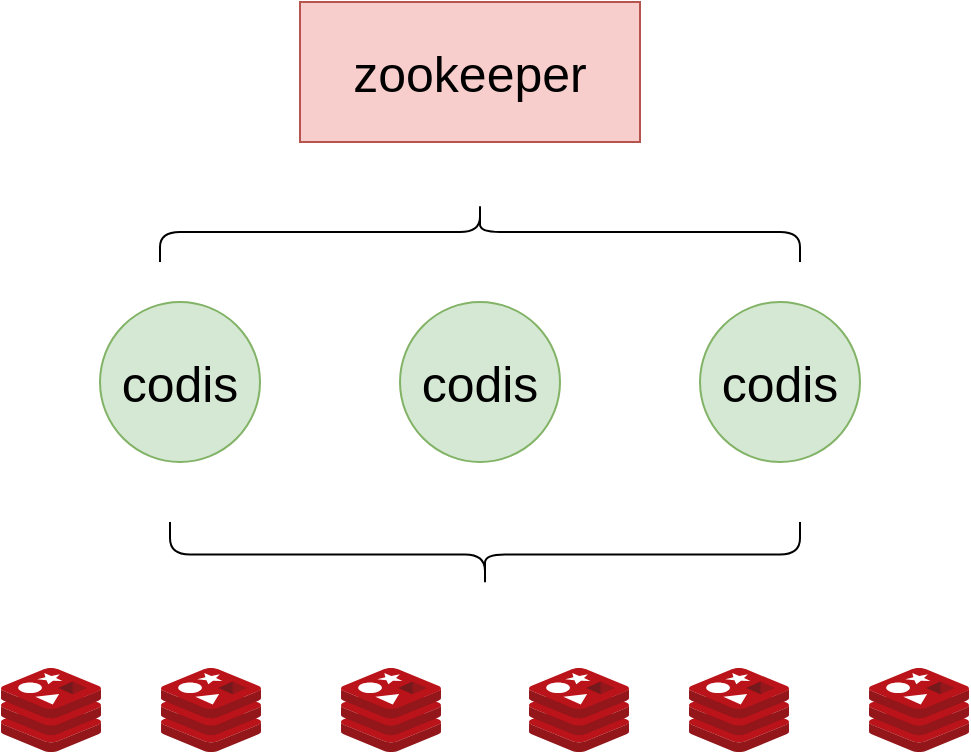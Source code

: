 <mxfile version="15.7.0" type="github">
  <diagram id="hT8lMRMjFEYxF5fnVMln" name="第 1 页">
    <mxGraphModel dx="972" dy="592" grid="1" gridSize="10" guides="1" tooltips="1" connect="1" arrows="1" fold="1" page="1" pageScale="1" pageWidth="827" pageHeight="1169" math="0" shadow="0">
      <root>
        <mxCell id="0" />
        <mxCell id="1" parent="0" />
        <mxCell id="OumYqxK1-FArEY2iDDvo-2" value="&lt;font style=&quot;font-size: 25px&quot;&gt;zookeeper&lt;/font&gt;" style="rounded=0;whiteSpace=wrap;html=1;fontSize=15;fillColor=#f8cecc;strokeColor=#b85450;" vertex="1" parent="1">
          <mxGeometry x="310" y="210" width="170" height="70" as="geometry" />
        </mxCell>
        <mxCell id="OumYqxK1-FArEY2iDDvo-3" value="codis" style="ellipse;whiteSpace=wrap;html=1;aspect=fixed;fontSize=25;fillColor=#d5e8d4;strokeColor=#82b366;" vertex="1" parent="1">
          <mxGeometry x="210" y="360" width="80" height="80" as="geometry" />
        </mxCell>
        <mxCell id="OumYqxK1-FArEY2iDDvo-4" value="codis" style="ellipse;whiteSpace=wrap;html=1;aspect=fixed;fontSize=25;fillColor=#d5e8d4;strokeColor=#82b366;" vertex="1" parent="1">
          <mxGeometry x="360" y="360" width="80" height="80" as="geometry" />
        </mxCell>
        <mxCell id="OumYqxK1-FArEY2iDDvo-5" value="codis" style="ellipse;whiteSpace=wrap;html=1;aspect=fixed;fontSize=25;fillColor=#d5e8d4;strokeColor=#82b366;" vertex="1" parent="1">
          <mxGeometry x="510" y="360" width="80" height="80" as="geometry" />
        </mxCell>
        <mxCell id="OumYqxK1-FArEY2iDDvo-6" value="" style="shape=curlyBracket;whiteSpace=wrap;html=1;rounded=1;flipH=1;fontSize=25;rotation=-90;" vertex="1" parent="1">
          <mxGeometry x="385" y="165" width="30" height="320" as="geometry" />
        </mxCell>
        <mxCell id="OumYqxK1-FArEY2iDDvo-7" value="" style="sketch=0;aspect=fixed;html=1;points=[];align=center;image;fontSize=12;image=img/lib/mscae/Cache_Redis_Product.svg;" vertex="1" parent="1">
          <mxGeometry x="160.5" y="543" width="50" height="42" as="geometry" />
        </mxCell>
        <mxCell id="OumYqxK1-FArEY2iDDvo-8" value="" style="sketch=0;aspect=fixed;html=1;points=[];align=center;image;fontSize=12;image=img/lib/mscae/Cache_Redis_Product.svg;" vertex="1" parent="1">
          <mxGeometry x="240.5" y="543" width="50" height="42" as="geometry" />
        </mxCell>
        <mxCell id="OumYqxK1-FArEY2iDDvo-9" value="" style="sketch=0;aspect=fixed;html=1;points=[];align=center;image;fontSize=12;image=img/lib/mscae/Cache_Redis_Product.svg;" vertex="1" parent="1">
          <mxGeometry x="330.5" y="543" width="50" height="42" as="geometry" />
        </mxCell>
        <mxCell id="OumYqxK1-FArEY2iDDvo-10" value="" style="sketch=0;aspect=fixed;html=1;points=[];align=center;image;fontSize=12;image=img/lib/mscae/Cache_Redis_Product.svg;" vertex="1" parent="1">
          <mxGeometry x="424.5" y="543" width="50" height="42" as="geometry" />
        </mxCell>
        <mxCell id="OumYqxK1-FArEY2iDDvo-11" value="" style="sketch=0;aspect=fixed;html=1;points=[];align=center;image;fontSize=12;image=img/lib/mscae/Cache_Redis_Product.svg;" vertex="1" parent="1">
          <mxGeometry x="504.5" y="543" width="50" height="42" as="geometry" />
        </mxCell>
        <mxCell id="OumYqxK1-FArEY2iDDvo-12" value="" style="sketch=0;aspect=fixed;html=1;points=[];align=center;image;fontSize=12;image=img/lib/mscae/Cache_Redis_Product.svg;" vertex="1" parent="1">
          <mxGeometry x="594.5" y="543" width="50" height="42" as="geometry" />
        </mxCell>
        <mxCell id="OumYqxK1-FArEY2iDDvo-13" value="" style="shape=curlyBracket;whiteSpace=wrap;html=1;rounded=1;fontSize=25;rotation=-90;" vertex="1" parent="1">
          <mxGeometry x="386.25" y="328.75" width="32.5" height="315" as="geometry" />
        </mxCell>
      </root>
    </mxGraphModel>
  </diagram>
</mxfile>
